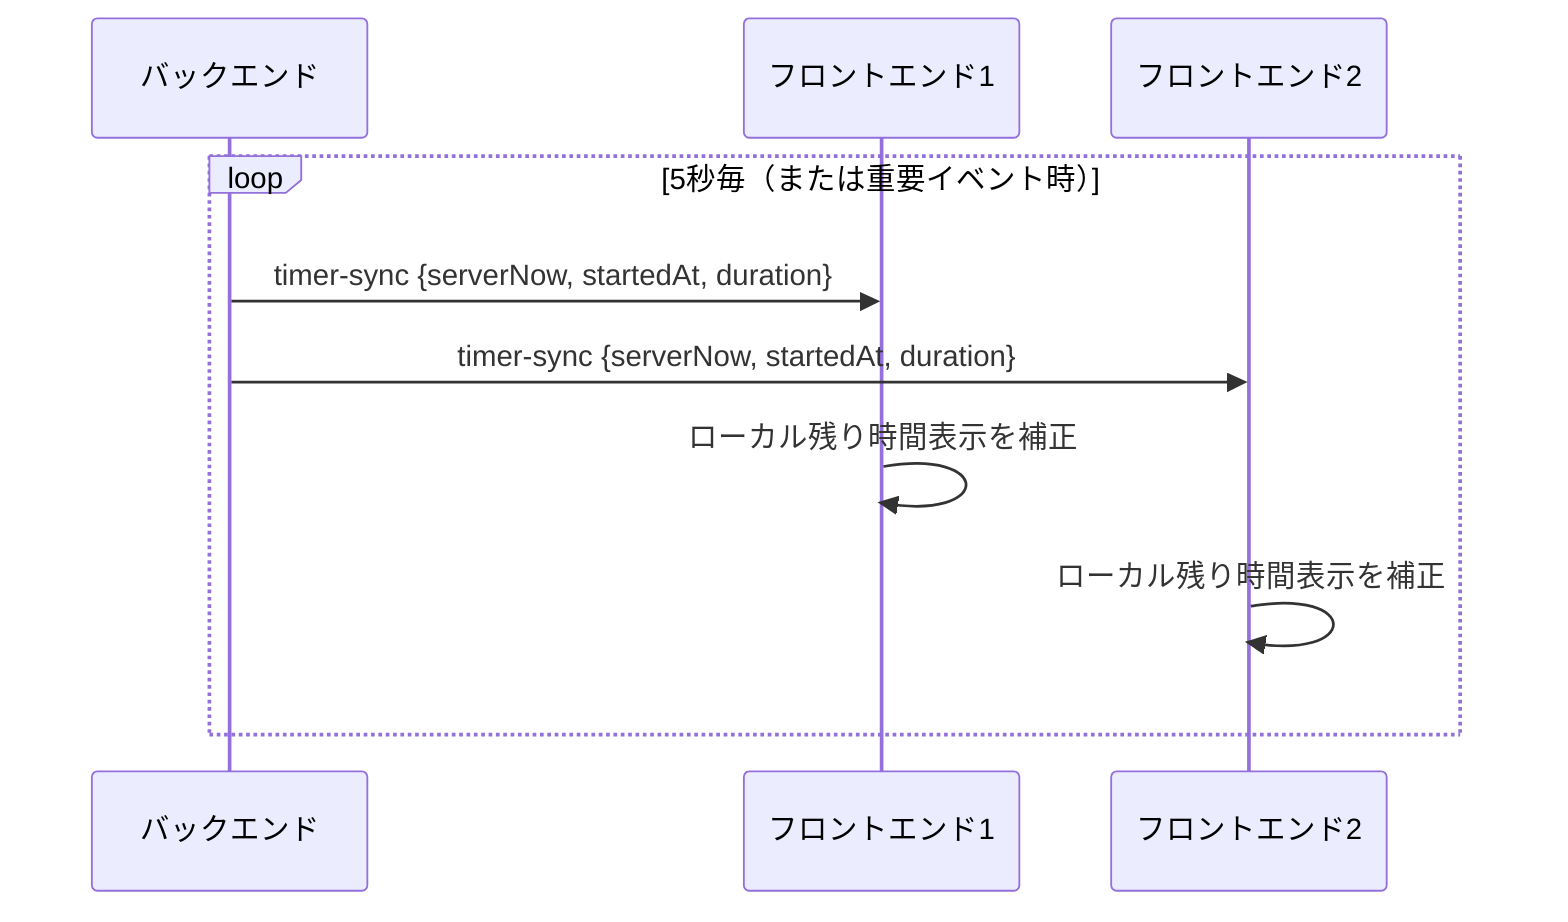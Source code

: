 %%{init: {'theme':'default', 'themeVariables': {'primaryColor': '#4f46e5', 'primaryTextColor': '#fff', 'primaryBorderColor': '#3730a3', 'lineColor': '#374151', 'secondaryColor': '#e5e7eb', 'tertiaryColor': '#f3f4f6'}}}%%

%% タイマー同期（低頻度・ドリフト補正）
sequenceDiagram
    participant B as バックエンド
    participant F1 as フロントエンド1
    participant F2 as フロントエンド2

    loop 5秒毎（または重要イベント時）
        B->>F1: timer-sync {serverNow, startedAt, duration}
        B->>F2: timer-sync {serverNow, startedAt, duration}
        F1->>F1: ローカル残り時間表示を補正
        F2->>F2: ローカル残り時間表示を補正
    end